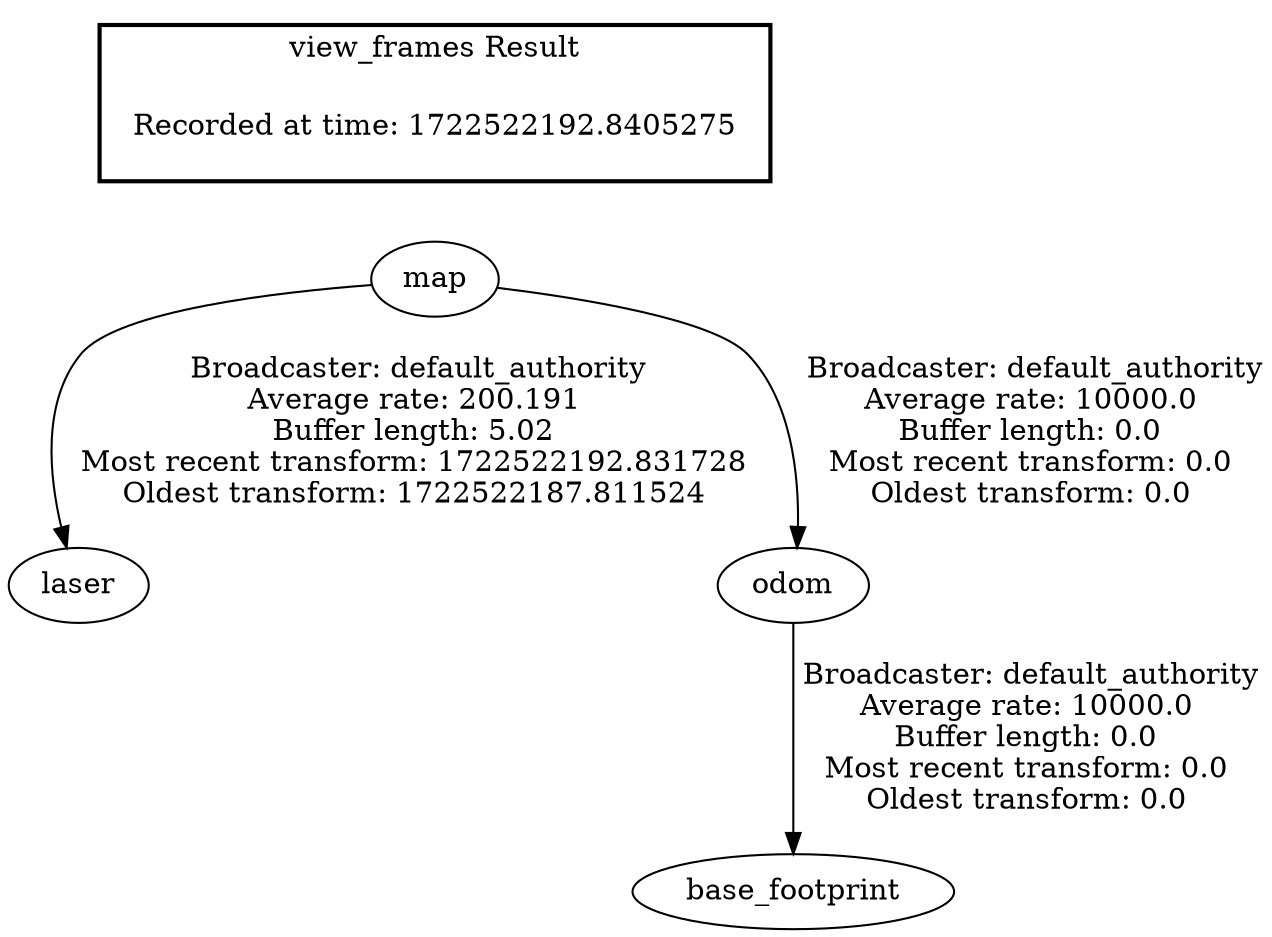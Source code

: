 digraph G {
"map" -> "laser"[label=" Broadcaster: default_authority\nAverage rate: 200.191\nBuffer length: 5.02\nMost recent transform: 1722522192.831728\nOldest transform: 1722522187.811524\n"];
"odom" -> "base_footprint"[label=" Broadcaster: default_authority\nAverage rate: 10000.0\nBuffer length: 0.0\nMost recent transform: 0.0\nOldest transform: 0.0\n"];
"map" -> "odom"[label=" Broadcaster: default_authority\nAverage rate: 10000.0\nBuffer length: 0.0\nMost recent transform: 0.0\nOldest transform: 0.0\n"];
edge [style=invis];
 subgraph cluster_legend { style=bold; color=black; label ="view_frames Result";
"Recorded at time: 1722522192.8405275"[ shape=plaintext ] ;
}->"map";
}